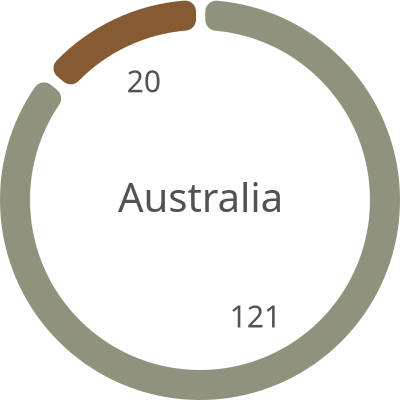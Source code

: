 
  {
    "$schema": "https://vega.github.io/schema/vega/v5.json",
    "description": "A basic donut chart example.",
    "width": 200,
    "height": 200,
    "autosize": "none",
  
    "signals": [
      {"name": "startAngle", "value": 0},
      {"name": "endAngle", "value": 6.29},
      {"name": "padAngle", "value": 0.04},
      {"name": "innerRadius", "value": 85},
      {"name": "cornerRadius", "value": 5.5},
      {"name": "sort", "value": false},
      {
        "name": "selected",
        "value": "",
        "on": [{"events": "mouseover", "update": "datum"}]
      }
    ],
  
    "data": [
      {
        "name": "table",
        "values": [
          {"id": 1, "field": 121},
          {"id": 2, "field": 0},
          {"id": 3, "field": 20}
        ],
        "transform": [
          {
            "type": "pie",
            "field": "field",
            "startAngle": {"signal": "startAngle"},
            "endAngle": {"signal": "endAngle"},
            "sort": {"signal": "sort"}
          }
        ]
      },
      {
        "name": "fieldSum",
        "source": "table",
        "transform": [
          {
            "type": "aggregate",
            "fields": ["id"],
            "ops": ["sum"],
            "as": ["sum"]
          }
        ]
      }
    ],
  
    "scales": [
      {
        "name": "color",
        "type": "ordinal",
        "domain": {"data": "table", "field": "id"},
        "range": [
          "#90927d",
          "#c0471c",
          "#865a33"
        ]
      }
    ],
  
    "marks": [
      {
        "type": "arc",
        "from": {"data": "table"},
        "encode": {
          "enter": {
            "fill": {"scale": "color", "field": "id"},
            "x": {"signal": "width / 2"},
            "y": {"signal": "height / 2"}
          },
          "update": {
            "startAngle": {"field": "startAngle"},
            "endAngle": {"field": "endAngle"},
            "padAngle": {"signal": "padAngle"},
            "innerRadius": {"signal": "innerRadius"},
            "outerRadius": {"signal": "width / 2"},
            "cornerRadius": {"signal": "cornerRadius"}
          }
        }
      },
      {
        "type": "text",
        "encode": {
          "enter": {"fill": {"value": "#525252"}, "text": {"value": ""}},
          "update": {
            "opacity": {"value": 1},
            "x": {"signal": "width / 2"},
            "y": {"signal": "height / 2"},
            "align": {"value": "center"},
            "baseline": {"value": "middle"},
            "fontSize": {"value": 20},
            "text": {"value": "Australia"}
          }
        }
        },
        {
            "name": "mark_id",
            "type": "text",
            "from": {"data": "table"},
            "encode": {
              "enter": {
                "text": {
                  "signal": "if(datum['endAngle'] - datum['startAngle'] < 0.3, '', format(datum['field']/1, ''))"
                },
                "x": {"signal": "if(width >= height, height, width) / 2"},
                "y": {"signal": "if(width >= height, height, width) / 2"},
                "radius": {
                  "signal": "if(selected && selected.id == datum.id, if(width >= height, height, width) / 2 * 1.05 * 0.65, if(width >= height, height, width) / 2 * 0.65)"
                },
                "theta": {"signal": "(datum['startAngle'] + datum['endAngle'])/2"},
                "fill": {"value": "scales"},
                "fontSize": {"value": 15},
                "align": {"value": "center"},
                "baseline": {"value": "middle"}
              }
            }
          }
    ]
  }
  